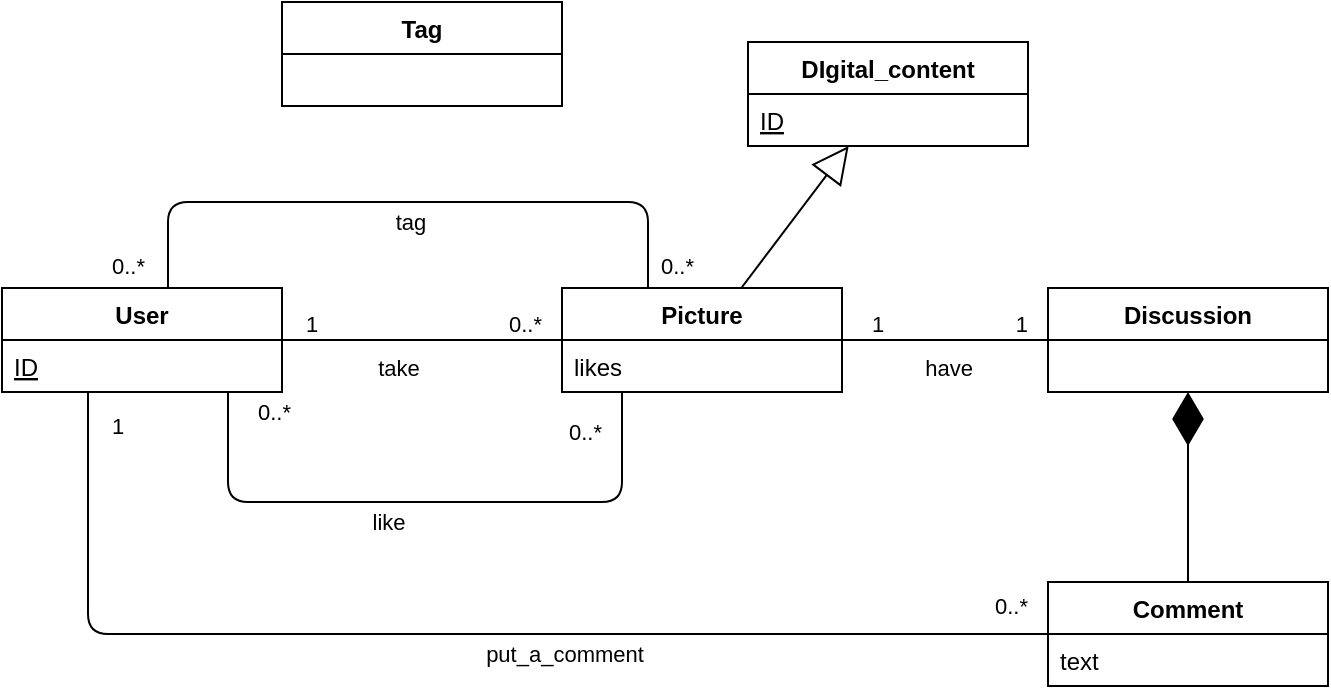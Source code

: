 <mxfile version="13.6.10" type="github">
  <diagram id="JIyP0em8TTZpzE-Yu7QX" name="Page-1">
    <mxGraphModel dx="1038" dy="547" grid="1" gridSize="10" guides="1" tooltips="1" connect="1" arrows="1" fold="1" page="1" pageScale="1" pageWidth="827" pageHeight="1169" math="0" shadow="0">
      <root>
        <mxCell id="0" />
        <mxCell id="1" parent="0" />
        <mxCell id="kAtY7hV0Js4Ca2Sx3CgP-8" value="" style="endArrow=none;html=1;edgeStyle=orthogonalEdgeStyle;" edge="1" parent="1" source="kAtY7hV0Js4Ca2Sx3CgP-1" target="kAtY7hV0Js4Ca2Sx3CgP-3">
          <mxGeometry relative="1" as="geometry">
            <mxPoint x="107" y="150" as="sourcePoint" />
            <mxPoint x="267" y="150" as="targetPoint" />
          </mxGeometry>
        </mxCell>
        <mxCell id="kAtY7hV0Js4Ca2Sx3CgP-9" value="1" style="edgeLabel;resizable=0;html=1;align=left;verticalAlign=bottom;" connectable="0" vertex="1" parent="kAtY7hV0Js4Ca2Sx3CgP-8">
          <mxGeometry x="-1" relative="1" as="geometry">
            <mxPoint x="10" as="offset" />
          </mxGeometry>
        </mxCell>
        <mxCell id="kAtY7hV0Js4Ca2Sx3CgP-10" value="0..*" style="edgeLabel;resizable=0;html=1;align=right;verticalAlign=bottom;" connectable="0" vertex="1" parent="kAtY7hV0Js4Ca2Sx3CgP-8">
          <mxGeometry x="1" relative="1" as="geometry">
            <mxPoint x="-10" as="offset" />
          </mxGeometry>
        </mxCell>
        <mxCell id="kAtY7hV0Js4Ca2Sx3CgP-12" value="take" style="edgeLabel;html=1;align=center;verticalAlign=middle;resizable=0;points=[];" vertex="1" connectable="0" parent="kAtY7hV0Js4Ca2Sx3CgP-8">
          <mxGeometry x="-0.2" y="3" relative="1" as="geometry">
            <mxPoint x="2" y="17" as="offset" />
          </mxGeometry>
        </mxCell>
        <mxCell id="kAtY7hV0Js4Ca2Sx3CgP-13" value="" style="endArrow=none;html=1;edgeStyle=orthogonalEdgeStyle;" edge="1" parent="1" source="kAtY7hV0Js4Ca2Sx3CgP-1" target="kAtY7hV0Js4Ca2Sx3CgP-3">
          <mxGeometry relative="1" as="geometry">
            <mxPoint x="167" y="320" as="sourcePoint" />
            <mxPoint x="297" y="300" as="targetPoint" />
            <Array as="points">
              <mxPoint x="160" y="280" />
              <mxPoint x="357" y="280" />
            </Array>
          </mxGeometry>
        </mxCell>
        <mxCell id="kAtY7hV0Js4Ca2Sx3CgP-14" value="0..*" style="edgeLabel;resizable=0;html=1;align=left;verticalAlign=bottom;" connectable="0" vertex="1" parent="kAtY7hV0Js4Ca2Sx3CgP-13">
          <mxGeometry x="-1" relative="1" as="geometry">
            <mxPoint x="13" y="18" as="offset" />
          </mxGeometry>
        </mxCell>
        <mxCell id="kAtY7hV0Js4Ca2Sx3CgP-15" value="0..*" style="edgeLabel;resizable=0;html=1;align=right;verticalAlign=bottom;" connectable="0" vertex="1" parent="kAtY7hV0Js4Ca2Sx3CgP-13">
          <mxGeometry x="1" relative="1" as="geometry">
            <mxPoint x="-10" y="28" as="offset" />
          </mxGeometry>
        </mxCell>
        <mxCell id="kAtY7hV0Js4Ca2Sx3CgP-16" value="&lt;div&gt;like&lt;/div&gt;" style="edgeLabel;html=1;align=center;verticalAlign=middle;resizable=0;points=[];" vertex="1" connectable="0" parent="kAtY7hV0Js4Ca2Sx3CgP-13">
          <mxGeometry x="-0.194" y="2" relative="1" as="geometry">
            <mxPoint x="11" y="12" as="offset" />
          </mxGeometry>
        </mxCell>
        <mxCell id="kAtY7hV0Js4Ca2Sx3CgP-18" value="" style="endArrow=none;html=1;edgeStyle=orthogonalEdgeStyle;" edge="1" parent="1" source="kAtY7hV0Js4Ca2Sx3CgP-1" target="kAtY7hV0Js4Ca2Sx3CgP-3">
          <mxGeometry relative="1" as="geometry">
            <mxPoint x="160" y="139" as="sourcePoint" />
            <mxPoint x="370" y="113" as="targetPoint" />
            <Array as="points">
              <mxPoint x="130" y="130" />
              <mxPoint x="370" y="130" />
            </Array>
          </mxGeometry>
        </mxCell>
        <mxCell id="kAtY7hV0Js4Ca2Sx3CgP-19" value="0..*" style="edgeLabel;resizable=0;html=1;align=left;verticalAlign=bottom;" connectable="0" vertex="1" parent="kAtY7hV0Js4Ca2Sx3CgP-18">
          <mxGeometry x="-1" relative="1" as="geometry">
            <mxPoint x="-30" y="-3.0" as="offset" />
          </mxGeometry>
        </mxCell>
        <mxCell id="kAtY7hV0Js4Ca2Sx3CgP-20" value="0..*" style="edgeLabel;resizable=0;html=1;align=right;verticalAlign=bottom;" connectable="0" vertex="1" parent="kAtY7hV0Js4Ca2Sx3CgP-18">
          <mxGeometry x="1" relative="1" as="geometry">
            <mxPoint x="23" y="-3" as="offset" />
          </mxGeometry>
        </mxCell>
        <mxCell id="kAtY7hV0Js4Ca2Sx3CgP-21" value="tag" style="edgeLabel;html=1;align=center;verticalAlign=middle;resizable=0;points=[];" vertex="1" connectable="0" parent="kAtY7hV0Js4Ca2Sx3CgP-18">
          <mxGeometry x="-0.194" y="2" relative="1" as="geometry">
            <mxPoint x="32" y="12" as="offset" />
          </mxGeometry>
        </mxCell>
        <mxCell id="kAtY7hV0Js4Ca2Sx3CgP-23" value="" style="endArrow=diamondThin;endFill=1;endSize=24;html=1;" edge="1" parent="1" source="kAtY7hV0Js4Ca2Sx3CgP-22" target="kAtY7hV0Js4Ca2Sx3CgP-17">
          <mxGeometry width="160" relative="1" as="geometry">
            <mxPoint x="240" y="430" as="sourcePoint" />
            <mxPoint x="400" y="430" as="targetPoint" />
          </mxGeometry>
        </mxCell>
        <mxCell id="kAtY7hV0Js4Ca2Sx3CgP-24" value="" style="endArrow=none;html=1;edgeStyle=orthogonalEdgeStyle;" edge="1" parent="1" source="kAtY7hV0Js4Ca2Sx3CgP-3" target="kAtY7hV0Js4Ca2Sx3CgP-17">
          <mxGeometry relative="1" as="geometry">
            <mxPoint x="460" y="170" as="sourcePoint" />
            <mxPoint x="620" y="220" as="targetPoint" />
          </mxGeometry>
        </mxCell>
        <mxCell id="kAtY7hV0Js4Ca2Sx3CgP-25" value="1" style="edgeLabel;resizable=0;html=1;align=left;verticalAlign=bottom;" connectable="0" vertex="1" parent="kAtY7hV0Js4Ca2Sx3CgP-24">
          <mxGeometry x="-1" relative="1" as="geometry">
            <mxPoint x="13" as="offset" />
          </mxGeometry>
        </mxCell>
        <mxCell id="kAtY7hV0Js4Ca2Sx3CgP-26" value="1" style="edgeLabel;resizable=0;html=1;align=right;verticalAlign=bottom;" connectable="0" vertex="1" parent="kAtY7hV0Js4Ca2Sx3CgP-24">
          <mxGeometry x="1" relative="1" as="geometry">
            <mxPoint x="-10" as="offset" />
          </mxGeometry>
        </mxCell>
        <mxCell id="kAtY7hV0Js4Ca2Sx3CgP-34" value="have" style="edgeLabel;html=1;align=center;verticalAlign=middle;resizable=0;points=[];" vertex="1" connectable="0" parent="kAtY7hV0Js4Ca2Sx3CgP-24">
          <mxGeometry x="-0.301" y="-1" relative="1" as="geometry">
            <mxPoint x="17" y="13" as="offset" />
          </mxGeometry>
        </mxCell>
        <mxCell id="kAtY7hV0Js4Ca2Sx3CgP-22" value="Comment" style="swimlane;fontStyle=1;childLayout=stackLayout;horizontal=1;startSize=26;fillColor=none;horizontalStack=0;resizeParent=1;resizeParentMax=0;resizeLast=0;collapsible=1;marginBottom=0;" vertex="1" parent="1">
          <mxGeometry x="570" y="320" width="140" height="52" as="geometry" />
        </mxCell>
        <mxCell id="kAtY7hV0Js4Ca2Sx3CgP-39" value="text" style="text;strokeColor=none;fillColor=none;align=left;verticalAlign=top;spacingLeft=4;spacingRight=4;overflow=hidden;rotatable=0;points=[[0,0.5],[1,0.5]];portConstraint=eastwest;" vertex="1" parent="kAtY7hV0Js4Ca2Sx3CgP-22">
          <mxGeometry y="26" width="140" height="26" as="geometry" />
        </mxCell>
        <mxCell id="kAtY7hV0Js4Ca2Sx3CgP-29" value="" style="endArrow=block;endSize=16;endFill=0;html=1;" edge="1" parent="1" source="kAtY7hV0Js4Ca2Sx3CgP-3" target="kAtY7hV0Js4Ca2Sx3CgP-2">
          <mxGeometry width="160" relative="1" as="geometry">
            <mxPoint x="90" y="140" as="sourcePoint" />
            <mxPoint x="250" y="140" as="targetPoint" />
          </mxGeometry>
        </mxCell>
        <mxCell id="kAtY7hV0Js4Ca2Sx3CgP-30" value="" style="endArrow=none;html=1;edgeStyle=orthogonalEdgeStyle;" edge="1" parent="1" source="kAtY7hV0Js4Ca2Sx3CgP-5" target="kAtY7hV0Js4Ca2Sx3CgP-22">
          <mxGeometry relative="1" as="geometry">
            <mxPoint x="185" y="272" as="sourcePoint" />
            <mxPoint x="377" y="272" as="targetPoint" />
            <Array as="points">
              <mxPoint x="90" y="346" />
            </Array>
          </mxGeometry>
        </mxCell>
        <mxCell id="kAtY7hV0Js4Ca2Sx3CgP-31" value="1" style="edgeLabel;resizable=0;html=1;align=left;verticalAlign=bottom;" connectable="0" vertex="1" parent="kAtY7hV0Js4Ca2Sx3CgP-30">
          <mxGeometry x="-1" relative="1" as="geometry">
            <mxPoint x="10.0" y="25.0" as="offset" />
          </mxGeometry>
        </mxCell>
        <mxCell id="kAtY7hV0Js4Ca2Sx3CgP-32" value="0..*" style="edgeLabel;resizable=0;html=1;align=right;verticalAlign=bottom;" connectable="0" vertex="1" parent="kAtY7hV0Js4Ca2Sx3CgP-30">
          <mxGeometry x="1" relative="1" as="geometry">
            <mxPoint x="-10" y="-6" as="offset" />
          </mxGeometry>
        </mxCell>
        <mxCell id="kAtY7hV0Js4Ca2Sx3CgP-33" value="put_a_comment" style="edgeLabel;html=1;align=center;verticalAlign=middle;resizable=0;points=[];" vertex="1" connectable="0" parent="kAtY7hV0Js4Ca2Sx3CgP-30">
          <mxGeometry x="-0.194" y="2" relative="1" as="geometry">
            <mxPoint x="117" y="12" as="offset" />
          </mxGeometry>
        </mxCell>
        <mxCell id="kAtY7hV0Js4Ca2Sx3CgP-17" value="Discussion" style="swimlane;fontStyle=1;childLayout=stackLayout;horizontal=1;startSize=26;fillColor=none;horizontalStack=0;resizeParent=1;resizeParentMax=0;resizeLast=0;collapsible=1;marginBottom=0;" vertex="1" parent="1">
          <mxGeometry x="570" y="173" width="140" height="52" as="geometry" />
        </mxCell>
        <mxCell id="kAtY7hV0Js4Ca2Sx3CgP-3" value="Picture" style="swimlane;fontStyle=1;childLayout=stackLayout;horizontal=1;startSize=26;fillColor=none;horizontalStack=0;resizeParent=1;resizeParentMax=0;resizeLast=0;collapsible=1;marginBottom=0;" vertex="1" parent="1">
          <mxGeometry x="327" y="173" width="140" height="52" as="geometry" />
        </mxCell>
        <mxCell id="kAtY7hV0Js4Ca2Sx3CgP-36" value="likes" style="text;strokeColor=none;fillColor=none;align=left;verticalAlign=top;spacingLeft=4;spacingRight=4;overflow=hidden;rotatable=0;points=[[0,0.5],[1,0.5]];portConstraint=eastwest;" vertex="1" parent="kAtY7hV0Js4Ca2Sx3CgP-3">
          <mxGeometry y="26" width="140" height="26" as="geometry" />
        </mxCell>
        <mxCell id="kAtY7hV0Js4Ca2Sx3CgP-40" value="Tag" style="swimlane;fontStyle=1;childLayout=stackLayout;horizontal=1;startSize=26;fillColor=none;horizontalStack=0;resizeParent=1;resizeParentMax=0;resizeLast=0;collapsible=1;marginBottom=0;" vertex="1" parent="1">
          <mxGeometry x="187" y="30" width="140" height="52" as="geometry" />
        </mxCell>
        <mxCell id="kAtY7hV0Js4Ca2Sx3CgP-1" value="User" style="swimlane;fontStyle=1;childLayout=stackLayout;horizontal=1;startSize=26;fillColor=none;horizontalStack=0;resizeParent=1;resizeParentMax=0;resizeLast=0;collapsible=1;marginBottom=0;" vertex="1" parent="1">
          <mxGeometry x="47" y="173" width="140" height="52" as="geometry" />
        </mxCell>
        <mxCell id="kAtY7hV0Js4Ca2Sx3CgP-5" value="ID" style="text;strokeColor=none;fillColor=none;align=left;verticalAlign=top;spacingLeft=4;spacingRight=4;overflow=hidden;rotatable=0;points=[[0,0.5],[1,0.5]];portConstraint=eastwest;fontStyle=4" vertex="1" parent="kAtY7hV0Js4Ca2Sx3CgP-1">
          <mxGeometry y="26" width="140" height="26" as="geometry" />
        </mxCell>
        <mxCell id="kAtY7hV0Js4Ca2Sx3CgP-2" value="DIgital_content" style="swimlane;fontStyle=1;childLayout=stackLayout;horizontal=1;startSize=26;fillColor=none;horizontalStack=0;resizeParent=1;resizeParentMax=0;resizeLast=0;collapsible=1;marginBottom=0;" vertex="1" parent="1">
          <mxGeometry x="420" y="50" width="140" height="52" as="geometry" />
        </mxCell>
        <mxCell id="kAtY7hV0Js4Ca2Sx3CgP-7" value="ID" style="text;strokeColor=none;fillColor=none;align=left;verticalAlign=top;spacingLeft=4;spacingRight=4;overflow=hidden;rotatable=0;points=[[0,0.5],[1,0.5]];portConstraint=eastwest;fontStyle=4" vertex="1" parent="kAtY7hV0Js4Ca2Sx3CgP-2">
          <mxGeometry y="26" width="140" height="26" as="geometry" />
        </mxCell>
      </root>
    </mxGraphModel>
  </diagram>
</mxfile>
